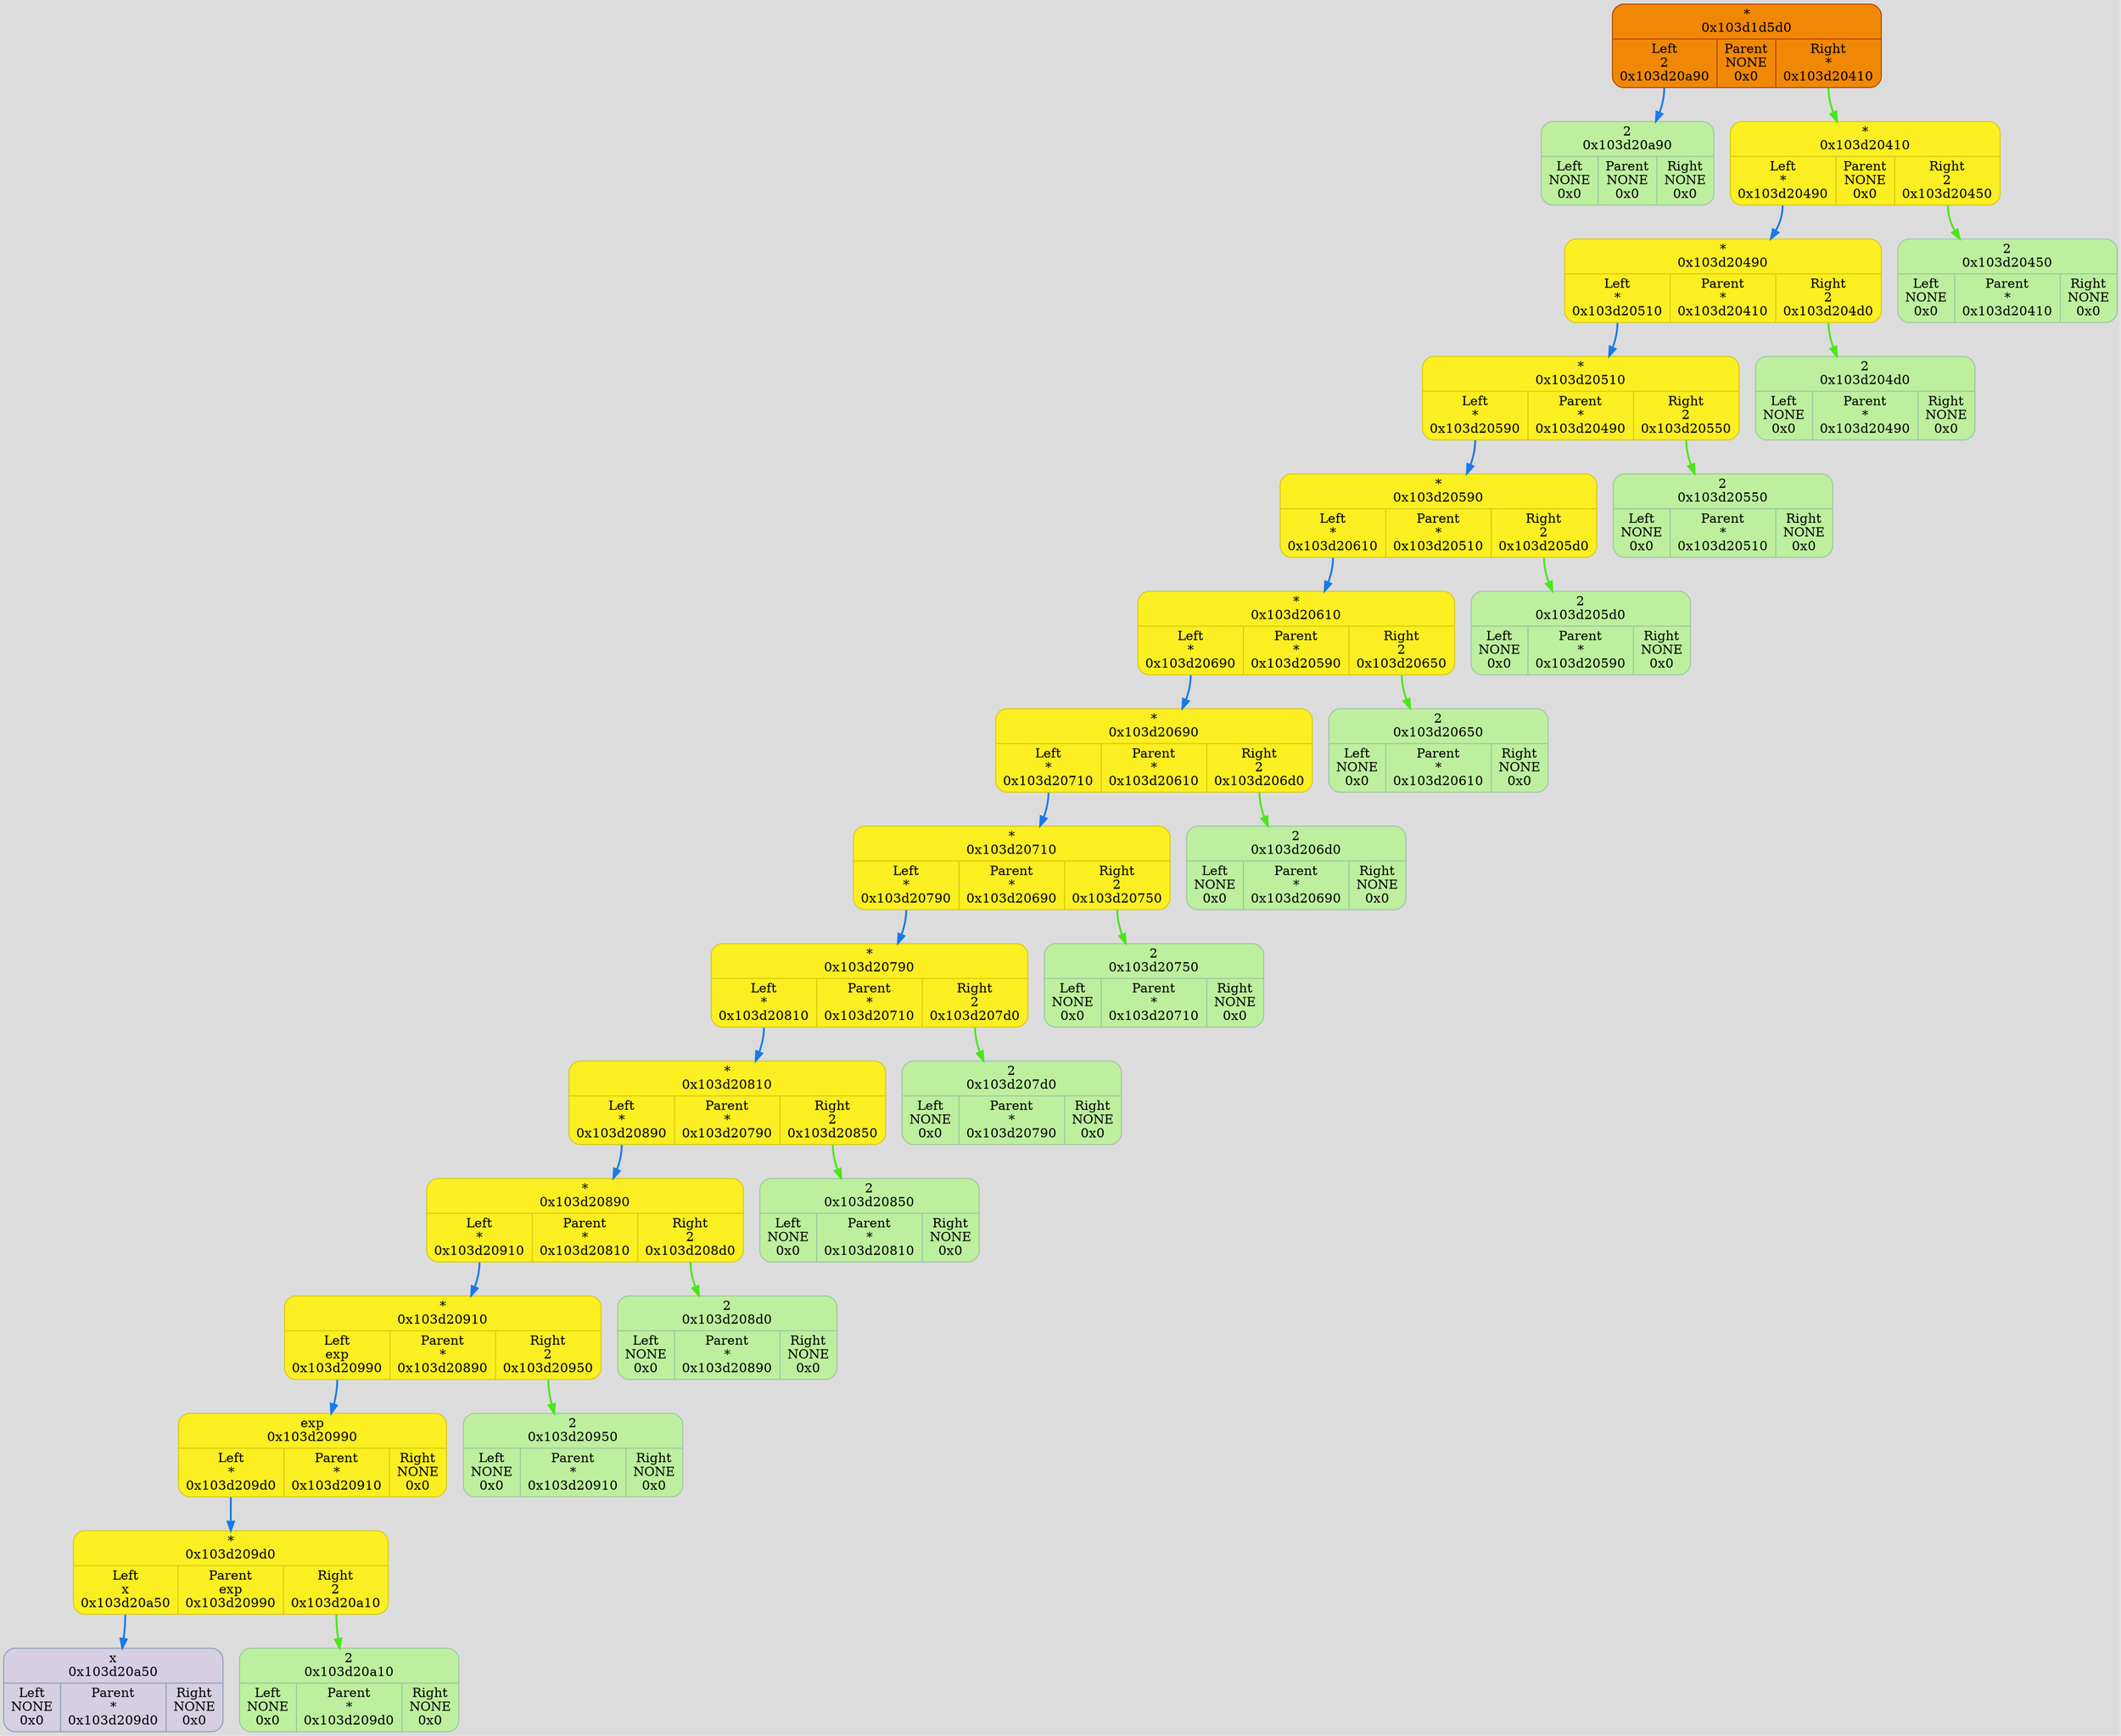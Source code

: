 digraph {
	fontname = "UbuntuMono";
	bgcolor = "#DCDCDC";

	node0x103d1d5d0 [ shape = Mrecord; style = filled; fillcolor = "#FBEE21"; color = "#D3C70D"; fontcolor = "#000000"; label = " { *\n0x103d1d5d0 | { <left> Left\n2\n0x103d20a90 | Parent\nNONE\n0x0 | <right> Right\n*\n0x103d20410 } } "; ];
	node0x103d1d5d0:<left> -> node0x103d20a90 [ style = "bold"; color = "#187AE8"; label = ""; ];
	node0x103d20a90 [ shape = Mrecord; style = filled; fillcolor = "#BDEF9E"; color = "#99c2a2"; fontcolor = "#000000"; label = " { 2\n0x103d20a90 | { <left> Left\nNONE\n0x0 | Parent\nNONE\n0x0 | <right> Right\nNONE\n0x0 } } "; ];
	node0x103d1d5d0 [ fillcolor = "#F18805"; color = "#AF3800"; fontcolor = "#000000"; ];
	node0x103d20410 [ shape = Mrecord; style = filled; fillcolor = "#FBEE21"; color = "#D3C70D"; fontcolor = "#000000"; label = " { *\n0x103d20410 | { <left> Left\n*\n0x103d20490 | Parent\nNONE\n0x0 | <right> Right\n2\n0x103d20450 } } "; ];
	node0x103d20410:<left> -> node0x103d20490 [ style = "bold"; color = "#187AE8"; label = ""; ];
	node0x103d20490 [ shape = Mrecord; style = filled; fillcolor = "#FBEE21"; color = "#D3C70D"; fontcolor = "#000000"; label = " { *\n0x103d20490 | { <left> Left\n*\n0x103d20510 | Parent\n*\n0x103d20410 | <right> Right\n2\n0x103d204d0 } } "; ];
	node0x103d20490:<left> -> node0x103d20510 [ style = "bold"; color = "#187AE8"; label = ""; ];
	node0x103d20510 [ shape = Mrecord; style = filled; fillcolor = "#FBEE21"; color = "#D3C70D"; fontcolor = "#000000"; label = " { *\n0x103d20510 | { <left> Left\n*\n0x103d20590 | Parent\n*\n0x103d20490 | <right> Right\n2\n0x103d20550 } } "; ];
	node0x103d20510:<left> -> node0x103d20590 [ style = "bold"; color = "#187AE8"; label = ""; ];
	node0x103d20590 [ shape = Mrecord; style = filled; fillcolor = "#FBEE21"; color = "#D3C70D"; fontcolor = "#000000"; label = " { *\n0x103d20590 | { <left> Left\n*\n0x103d20610 | Parent\n*\n0x103d20510 | <right> Right\n2\n0x103d205d0 } } "; ];
	node0x103d20590:<left> -> node0x103d20610 [ style = "bold"; color = "#187AE8"; label = ""; ];
	node0x103d20610 [ shape = Mrecord; style = filled; fillcolor = "#FBEE21"; color = "#D3C70D"; fontcolor = "#000000"; label = " { *\n0x103d20610 | { <left> Left\n*\n0x103d20690 | Parent\n*\n0x103d20590 | <right> Right\n2\n0x103d20650 } } "; ];
	node0x103d20610:<left> -> node0x103d20690 [ style = "bold"; color = "#187AE8"; label = ""; ];
	node0x103d20690 [ shape = Mrecord; style = filled; fillcolor = "#FBEE21"; color = "#D3C70D"; fontcolor = "#000000"; label = " { *\n0x103d20690 | { <left> Left\n*\n0x103d20710 | Parent\n*\n0x103d20610 | <right> Right\n2\n0x103d206d0 } } "; ];
	node0x103d20690:<left> -> node0x103d20710 [ style = "bold"; color = "#187AE8"; label = ""; ];
	node0x103d20710 [ shape = Mrecord; style = filled; fillcolor = "#FBEE21"; color = "#D3C70D"; fontcolor = "#000000"; label = " { *\n0x103d20710 | { <left> Left\n*\n0x103d20790 | Parent\n*\n0x103d20690 | <right> Right\n2\n0x103d20750 } } "; ];
	node0x103d20710:<left> -> node0x103d20790 [ style = "bold"; color = "#187AE8"; label = ""; ];
	node0x103d20790 [ shape = Mrecord; style = filled; fillcolor = "#FBEE21"; color = "#D3C70D"; fontcolor = "#000000"; label = " { *\n0x103d20790 | { <left> Left\n*\n0x103d20810 | Parent\n*\n0x103d20710 | <right> Right\n2\n0x103d207d0 } } "; ];
	node0x103d20790:<left> -> node0x103d20810 [ style = "bold"; color = "#187AE8"; label = ""; ];
	node0x103d20810 [ shape = Mrecord; style = filled; fillcolor = "#FBEE21"; color = "#D3C70D"; fontcolor = "#000000"; label = " { *\n0x103d20810 | { <left> Left\n*\n0x103d20890 | Parent\n*\n0x103d20790 | <right> Right\n2\n0x103d20850 } } "; ];
	node0x103d20810:<left> -> node0x103d20890 [ style = "bold"; color = "#187AE8"; label = ""; ];
	node0x103d20890 [ shape = Mrecord; style = filled; fillcolor = "#FBEE21"; color = "#D3C70D"; fontcolor = "#000000"; label = " { *\n0x103d20890 | { <left> Left\n*\n0x103d20910 | Parent\n*\n0x103d20810 | <right> Right\n2\n0x103d208d0 } } "; ];
	node0x103d20890:<left> -> node0x103d20910 [ style = "bold"; color = "#187AE8"; label = ""; ];
	node0x103d20910 [ shape = Mrecord; style = filled; fillcolor = "#FBEE21"; color = "#D3C70D"; fontcolor = "#000000"; label = " { *\n0x103d20910 | { <left> Left\nexp\n0x103d20990 | Parent\n*\n0x103d20890 | <right> Right\n2\n0x103d20950 } } "; ];
	node0x103d20910:<left> -> node0x103d20990 [ style = "bold"; color = "#187AE8"; label = ""; ];
	node0x103d20990 [ shape = Mrecord; style = filled; fillcolor = "#FBEE21"; color = "#D3C70D"; fontcolor = "#000000"; label = " { exp\n0x103d20990 | { <left> Left\n*\n0x103d209d0 | Parent\n*\n0x103d20910 | <right> Right\nNONE\n0x0 } } "; ];
	node0x103d20990:<left> -> node0x103d209d0 [ style = "bold"; color = "#187AE8"; label = ""; ];
	node0x103d209d0 [ shape = Mrecord; style = filled; fillcolor = "#FBEE21"; color = "#D3C70D"; fontcolor = "#000000"; label = " { *\n0x103d209d0 | { <left> Left\nx\n0x103d20a50 | Parent\nexp\n0x103d20990 | <right> Right\n2\n0x103d20a10 } } "; ];
	node0x103d209d0:<left> -> node0x103d20a50 [ style = "bold"; color = "#187AE8"; label = ""; ];
	node0x103d20a50 [ shape = Mrecord; style = filled; fillcolor = "#D5CFE1"; color = "#8797b2"; fontcolor = "#000000"; label = " { x\n0x103d20a50 | { <left> Left\nNONE\n0x0 | Parent\n*\n0x103d209d0 | <right> Right\nNONE\n0x0 } } "; ];
	node0x103d1d5d0 [ fillcolor = "#F18805"; color = "#AF3800"; fontcolor = "#000000"; ];
	node0x103d20a10 [ shape = Mrecord; style = filled; fillcolor = "#BDEF9E"; color = "#99c2a2"; fontcolor = "#000000"; label = " { 2\n0x103d20a10 | { <left> Left\nNONE\n0x0 | Parent\n*\n0x103d209d0 | <right> Right\nNONE\n0x0 } } "; ];
	node0x103d1d5d0 [ fillcolor = "#F18805"; color = "#AF3800"; fontcolor = "#000000"; ];
	node0x103d209d0:<right> -> node0x103d20a10 [ style = "bold"; color = "#48E818"; label = ""; ];
	node0x103d1d5d0 [ fillcolor = "#F18805"; color = "#AF3800"; fontcolor = "#000000"; ];
	node0x103d1d5d0 [ fillcolor = "#F18805"; color = "#AF3800"; fontcolor = "#000000"; ];
	node0x103d20950 [ shape = Mrecord; style = filled; fillcolor = "#BDEF9E"; color = "#99c2a2"; fontcolor = "#000000"; label = " { 2\n0x103d20950 | { <left> Left\nNONE\n0x0 | Parent\n*\n0x103d20910 | <right> Right\nNONE\n0x0 } } "; ];
	node0x103d1d5d0 [ fillcolor = "#F18805"; color = "#AF3800"; fontcolor = "#000000"; ];
	node0x103d20910:<right> -> node0x103d20950 [ style = "bold"; color = "#48E818"; label = ""; ];
	node0x103d1d5d0 [ fillcolor = "#F18805"; color = "#AF3800"; fontcolor = "#000000"; ];
	node0x103d208d0 [ shape = Mrecord; style = filled; fillcolor = "#BDEF9E"; color = "#99c2a2"; fontcolor = "#000000"; label = " { 2\n0x103d208d0 | { <left> Left\nNONE\n0x0 | Parent\n*\n0x103d20890 | <right> Right\nNONE\n0x0 } } "; ];
	node0x103d1d5d0 [ fillcolor = "#F18805"; color = "#AF3800"; fontcolor = "#000000"; ];
	node0x103d20890:<right> -> node0x103d208d0 [ style = "bold"; color = "#48E818"; label = ""; ];
	node0x103d1d5d0 [ fillcolor = "#F18805"; color = "#AF3800"; fontcolor = "#000000"; ];
	node0x103d20850 [ shape = Mrecord; style = filled; fillcolor = "#BDEF9E"; color = "#99c2a2"; fontcolor = "#000000"; label = " { 2\n0x103d20850 | { <left> Left\nNONE\n0x0 | Parent\n*\n0x103d20810 | <right> Right\nNONE\n0x0 } } "; ];
	node0x103d1d5d0 [ fillcolor = "#F18805"; color = "#AF3800"; fontcolor = "#000000"; ];
	node0x103d20810:<right> -> node0x103d20850 [ style = "bold"; color = "#48E818"; label = ""; ];
	node0x103d1d5d0 [ fillcolor = "#F18805"; color = "#AF3800"; fontcolor = "#000000"; ];
	node0x103d207d0 [ shape = Mrecord; style = filled; fillcolor = "#BDEF9E"; color = "#99c2a2"; fontcolor = "#000000"; label = " { 2\n0x103d207d0 | { <left> Left\nNONE\n0x0 | Parent\n*\n0x103d20790 | <right> Right\nNONE\n0x0 } } "; ];
	node0x103d1d5d0 [ fillcolor = "#F18805"; color = "#AF3800"; fontcolor = "#000000"; ];
	node0x103d20790:<right> -> node0x103d207d0 [ style = "bold"; color = "#48E818"; label = ""; ];
	node0x103d1d5d0 [ fillcolor = "#F18805"; color = "#AF3800"; fontcolor = "#000000"; ];
	node0x103d20750 [ shape = Mrecord; style = filled; fillcolor = "#BDEF9E"; color = "#99c2a2"; fontcolor = "#000000"; label = " { 2\n0x103d20750 | { <left> Left\nNONE\n0x0 | Parent\n*\n0x103d20710 | <right> Right\nNONE\n0x0 } } "; ];
	node0x103d1d5d0 [ fillcolor = "#F18805"; color = "#AF3800"; fontcolor = "#000000"; ];
	node0x103d20710:<right> -> node0x103d20750 [ style = "bold"; color = "#48E818"; label = ""; ];
	node0x103d1d5d0 [ fillcolor = "#F18805"; color = "#AF3800"; fontcolor = "#000000"; ];
	node0x103d206d0 [ shape = Mrecord; style = filled; fillcolor = "#BDEF9E"; color = "#99c2a2"; fontcolor = "#000000"; label = " { 2\n0x103d206d0 | { <left> Left\nNONE\n0x0 | Parent\n*\n0x103d20690 | <right> Right\nNONE\n0x0 } } "; ];
	node0x103d1d5d0 [ fillcolor = "#F18805"; color = "#AF3800"; fontcolor = "#000000"; ];
	node0x103d20690:<right> -> node0x103d206d0 [ style = "bold"; color = "#48E818"; label = ""; ];
	node0x103d1d5d0 [ fillcolor = "#F18805"; color = "#AF3800"; fontcolor = "#000000"; ];
	node0x103d20650 [ shape = Mrecord; style = filled; fillcolor = "#BDEF9E"; color = "#99c2a2"; fontcolor = "#000000"; label = " { 2\n0x103d20650 | { <left> Left\nNONE\n0x0 | Parent\n*\n0x103d20610 | <right> Right\nNONE\n0x0 } } "; ];
	node0x103d1d5d0 [ fillcolor = "#F18805"; color = "#AF3800"; fontcolor = "#000000"; ];
	node0x103d20610:<right> -> node0x103d20650 [ style = "bold"; color = "#48E818"; label = ""; ];
	node0x103d1d5d0 [ fillcolor = "#F18805"; color = "#AF3800"; fontcolor = "#000000"; ];
	node0x103d205d0 [ shape = Mrecord; style = filled; fillcolor = "#BDEF9E"; color = "#99c2a2"; fontcolor = "#000000"; label = " { 2\n0x103d205d0 | { <left> Left\nNONE\n0x0 | Parent\n*\n0x103d20590 | <right> Right\nNONE\n0x0 } } "; ];
	node0x103d1d5d0 [ fillcolor = "#F18805"; color = "#AF3800"; fontcolor = "#000000"; ];
	node0x103d20590:<right> -> node0x103d205d0 [ style = "bold"; color = "#48E818"; label = ""; ];
	node0x103d1d5d0 [ fillcolor = "#F18805"; color = "#AF3800"; fontcolor = "#000000"; ];
	node0x103d20550 [ shape = Mrecord; style = filled; fillcolor = "#BDEF9E"; color = "#99c2a2"; fontcolor = "#000000"; label = " { 2\n0x103d20550 | { <left> Left\nNONE\n0x0 | Parent\n*\n0x103d20510 | <right> Right\nNONE\n0x0 } } "; ];
	node0x103d1d5d0 [ fillcolor = "#F18805"; color = "#AF3800"; fontcolor = "#000000"; ];
	node0x103d20510:<right> -> node0x103d20550 [ style = "bold"; color = "#48E818"; label = ""; ];
	node0x103d1d5d0 [ fillcolor = "#F18805"; color = "#AF3800"; fontcolor = "#000000"; ];
	node0x103d204d0 [ shape = Mrecord; style = filled; fillcolor = "#BDEF9E"; color = "#99c2a2"; fontcolor = "#000000"; label = " { 2\n0x103d204d0 | { <left> Left\nNONE\n0x0 | Parent\n*\n0x103d20490 | <right> Right\nNONE\n0x0 } } "; ];
	node0x103d1d5d0 [ fillcolor = "#F18805"; color = "#AF3800"; fontcolor = "#000000"; ];
	node0x103d20490:<right> -> node0x103d204d0 [ style = "bold"; color = "#48E818"; label = ""; ];
	node0x103d1d5d0 [ fillcolor = "#F18805"; color = "#AF3800"; fontcolor = "#000000"; ];
	node0x103d20450 [ shape = Mrecord; style = filled; fillcolor = "#BDEF9E"; color = "#99c2a2"; fontcolor = "#000000"; label = " { 2\n0x103d20450 | { <left> Left\nNONE\n0x0 | Parent\n*\n0x103d20410 | <right> Right\nNONE\n0x0 } } "; ];
	node0x103d1d5d0 [ fillcolor = "#F18805"; color = "#AF3800"; fontcolor = "#000000"; ];
	node0x103d20410:<right> -> node0x103d20450 [ style = "bold"; color = "#48E818"; label = ""; ];
	node0x103d1d5d0 [ fillcolor = "#F18805"; color = "#AF3800"; fontcolor = "#000000"; ];
	node0x103d1d5d0:<right> -> node0x103d20410 [ style = "bold"; color = "#48E818"; label = ""; ];
	node0x103d1d5d0 [ fillcolor = "#F18805"; color = "#AF3800"; fontcolor = "#000000"; ];
}
